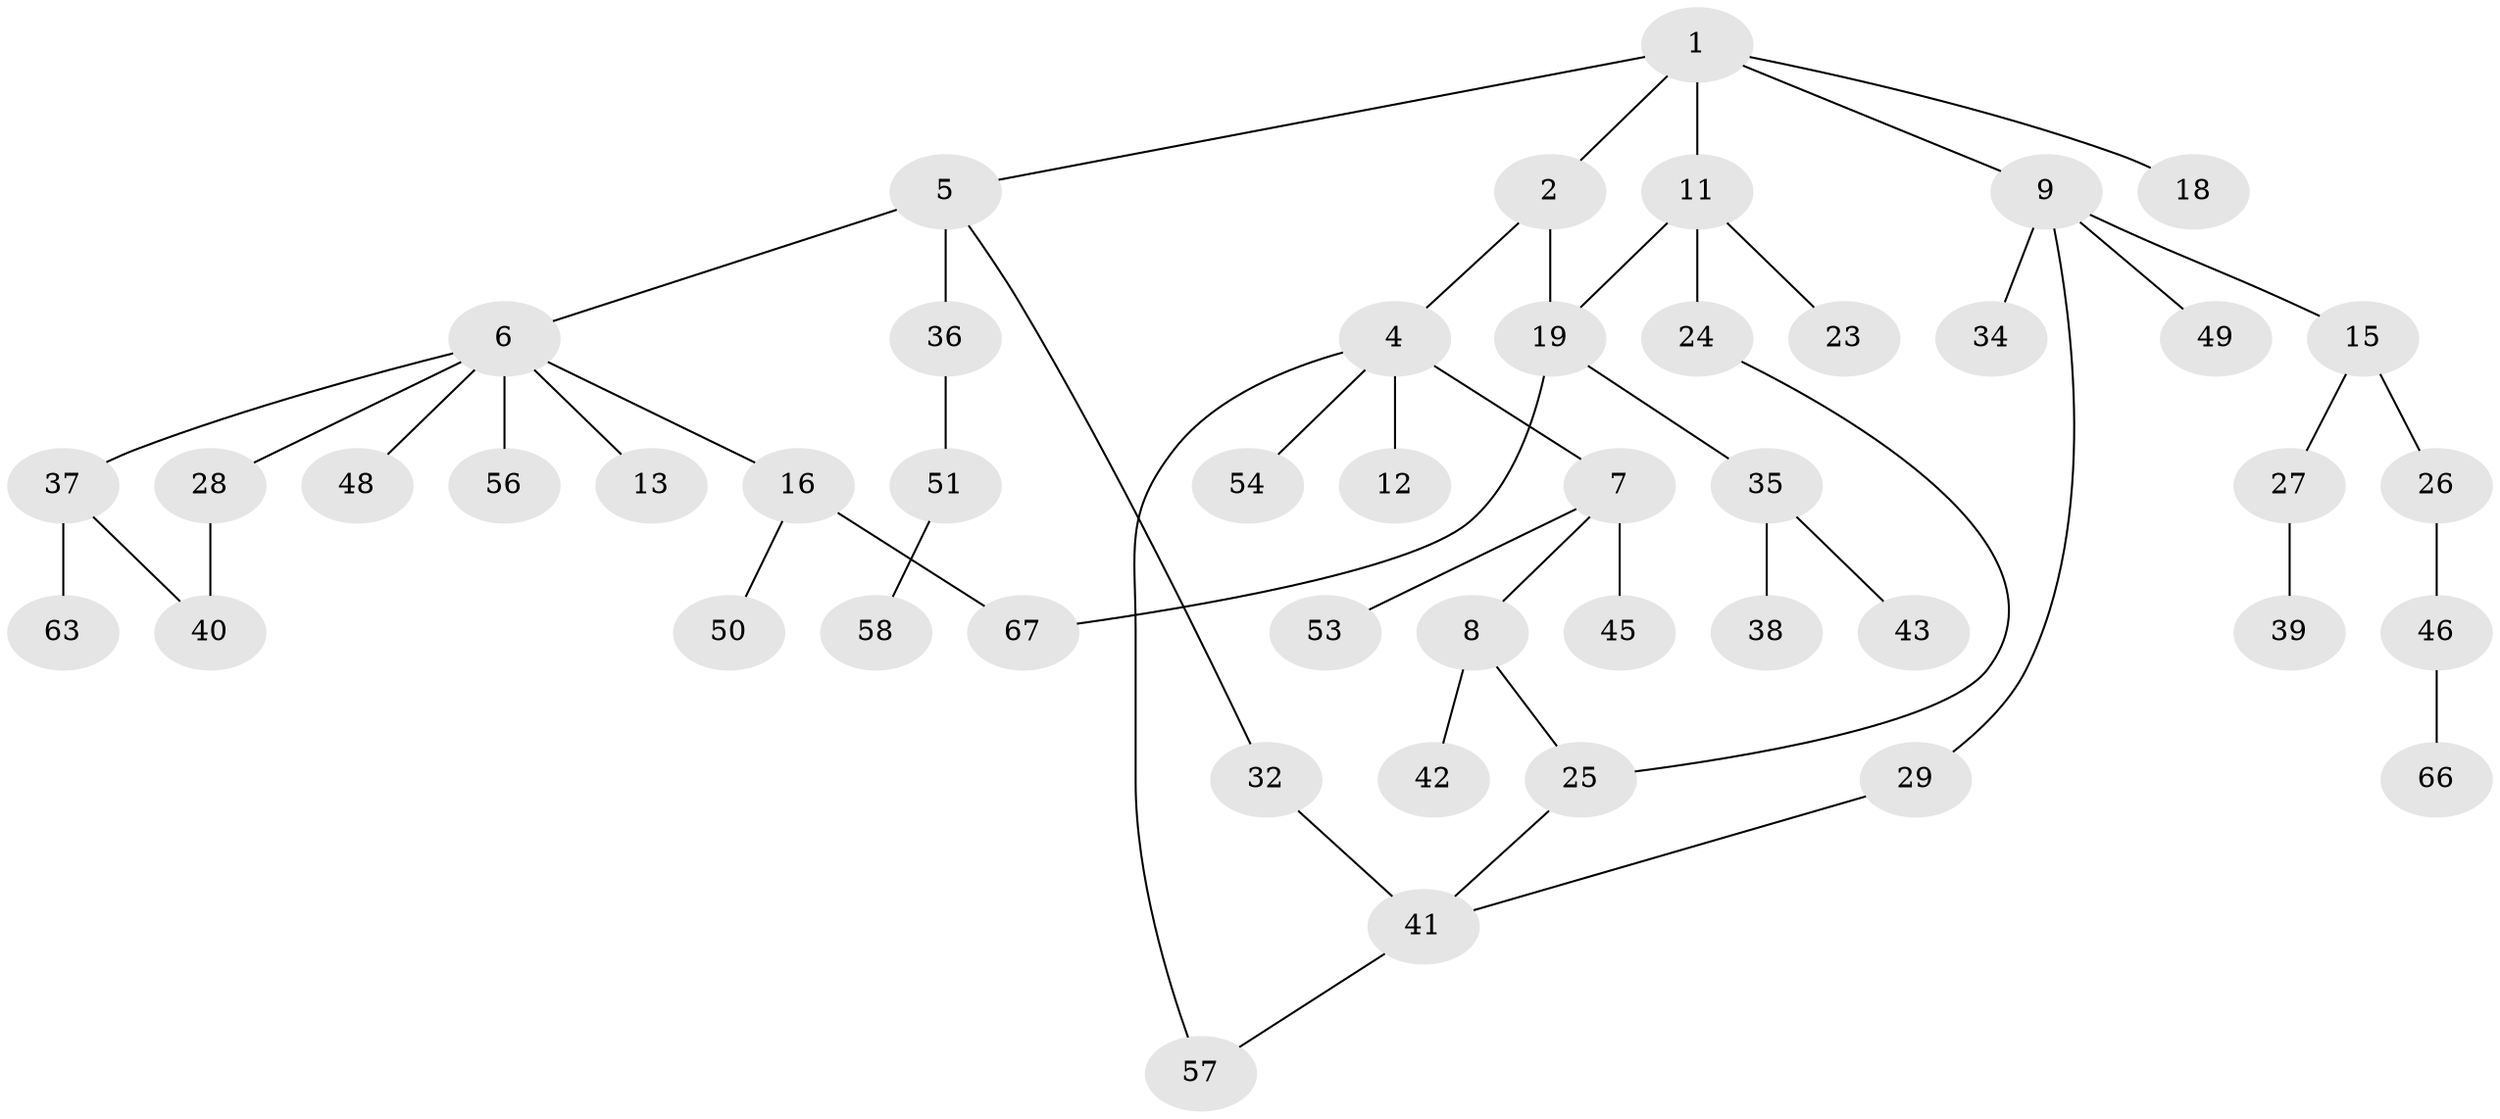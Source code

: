 // original degree distribution, {4: 0.07352941176470588, 3: 0.20588235294117646, 5: 0.029411764705882353, 6: 0.014705882352941176, 7: 0.014705882352941176, 2: 0.35294117647058826, 1: 0.3088235294117647}
// Generated by graph-tools (version 1.1) at 2025/17/03/04/25 18:17:07]
// undirected, 47 vertices, 53 edges
graph export_dot {
graph [start="1"]
  node [color=gray90,style=filled];
  1 [super="+3"];
  2;
  4;
  5 [super="+20"];
  6 [super="+22+10+21"];
  7;
  8;
  9 [super="+14+60"];
  11;
  12;
  13;
  15 [super="+17"];
  16;
  18;
  19 [super="+47"];
  23 [super="+30"];
  24;
  25;
  26;
  27;
  28 [super="+64+33"];
  29;
  32 [super="+62"];
  34;
  35;
  36;
  37;
  38;
  39;
  40 [super="+59"];
  41 [super="+52"];
  42;
  43;
  45;
  46;
  48;
  49;
  50;
  51;
  53;
  54;
  56;
  57;
  58;
  63;
  66;
  67;
  1 -- 2;
  1 -- 5;
  1 -- 11;
  1 -- 18;
  1 -- 9;
  2 -- 4;
  2 -- 19;
  4 -- 7;
  4 -- 12;
  4 -- 54;
  4 -- 57;
  5 -- 6;
  5 -- 32;
  5 -- 36 [weight=2];
  6 -- 13;
  6 -- 16;
  6 -- 37;
  6 -- 48;
  6 -- 56;
  6 -- 28;
  7 -- 8;
  7 -- 45;
  7 -- 53;
  8 -- 25;
  8 -- 42;
  9 -- 29;
  9 -- 34 [weight=2];
  9 -- 49;
  9 -- 15 [weight=2];
  11 -- 19;
  11 -- 23;
  11 -- 24;
  15 -- 26;
  15 -- 27;
  16 -- 50;
  16 -- 67;
  19 -- 35;
  19 -- 67;
  24 -- 25;
  25 -- 41;
  26 -- 46;
  27 -- 39;
  28 -- 40;
  29 -- 41;
  32 -- 41;
  35 -- 38;
  35 -- 43;
  36 -- 51;
  37 -- 63;
  37 -- 40;
  41 -- 57;
  46 -- 66;
  51 -- 58;
}
